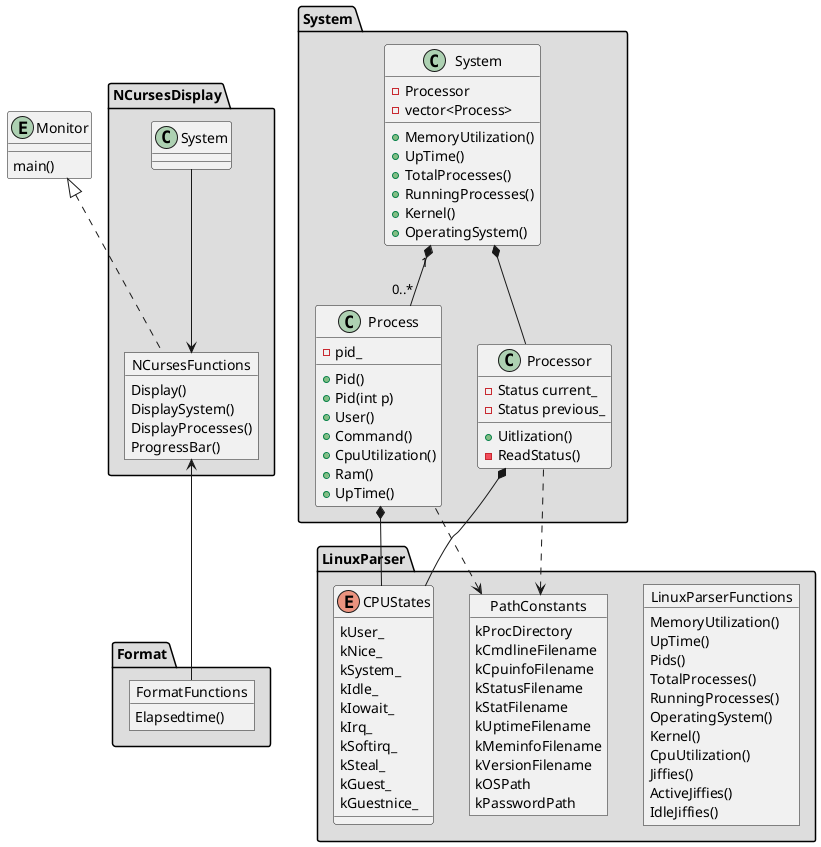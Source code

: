 @startuml

entity Monitor {
        main()
    }

package "System" #DDDDDD {

    class System {
        +MemoryUtilization()
        +UpTime()
        +TotalProcesses()
        +RunningProcesses()
        +Kernel()
        +OperatingSystem()
        -Processor
        -vector<Process>
    }

    class Process {
        +Pid()
        +Pid(int p)
        +User()
        +Command()
        +CpuUtilization()
        +Ram()
        +UpTime()
        -pid_

    }

    class Processor {
        +Uitlization()
        -Status current_
        -Status previous_
        -ReadStatus()
    }

    System *-- Processor

    System "1" *-- "0..*" Process
}

package "LinuxParser" #DDDDDD {

    object LinuxParserFunctions {
        MemoryUtilization()
        UpTime()
        Pids()
        TotalProcesses()
        RunningProcesses()
        OperatingSystem()
        Kernel()
        CpuUtilization()
        Jiffies()
        ActiveJiffies()
        IdleJiffies()
    }

    object PathConstants {
        kProcDirectory
        kCmdlineFilename
        kCpuinfoFilename
        kStatusFilename
        kStatFilename
        kUptimeFilename
        kMeminfoFilename
        kVersionFilename
        kOSPath
        kPasswordPath
    }

    enum CPUStates {
        kUser_
        kNice_
        kSystem_
        kIdle_
        kIowait_
        kIrq_
        kSoftirq_
        kSteal_
        kGuest_
        kGuestnice_
    }

    PathConstants <.. Process
    PathConstants <.. Processor
    Processor *-- CPUStates
    Process *-- CPUStates
}

package NCursesDisplay #DDDDDD {

    object NCursesFunctions {
        Display()
        DisplaySystem()
        DisplayProcesses()
        ProgressBar()
    }

    Monitor <|.. NCursesFunctions
    System --> NCursesFunctions

}

package Format #DDDDDD {
    object FormatFunctions {
        Elapsedtime()
    }

    NCursesFunctions <-- FormatFunctions
}

@enduml

